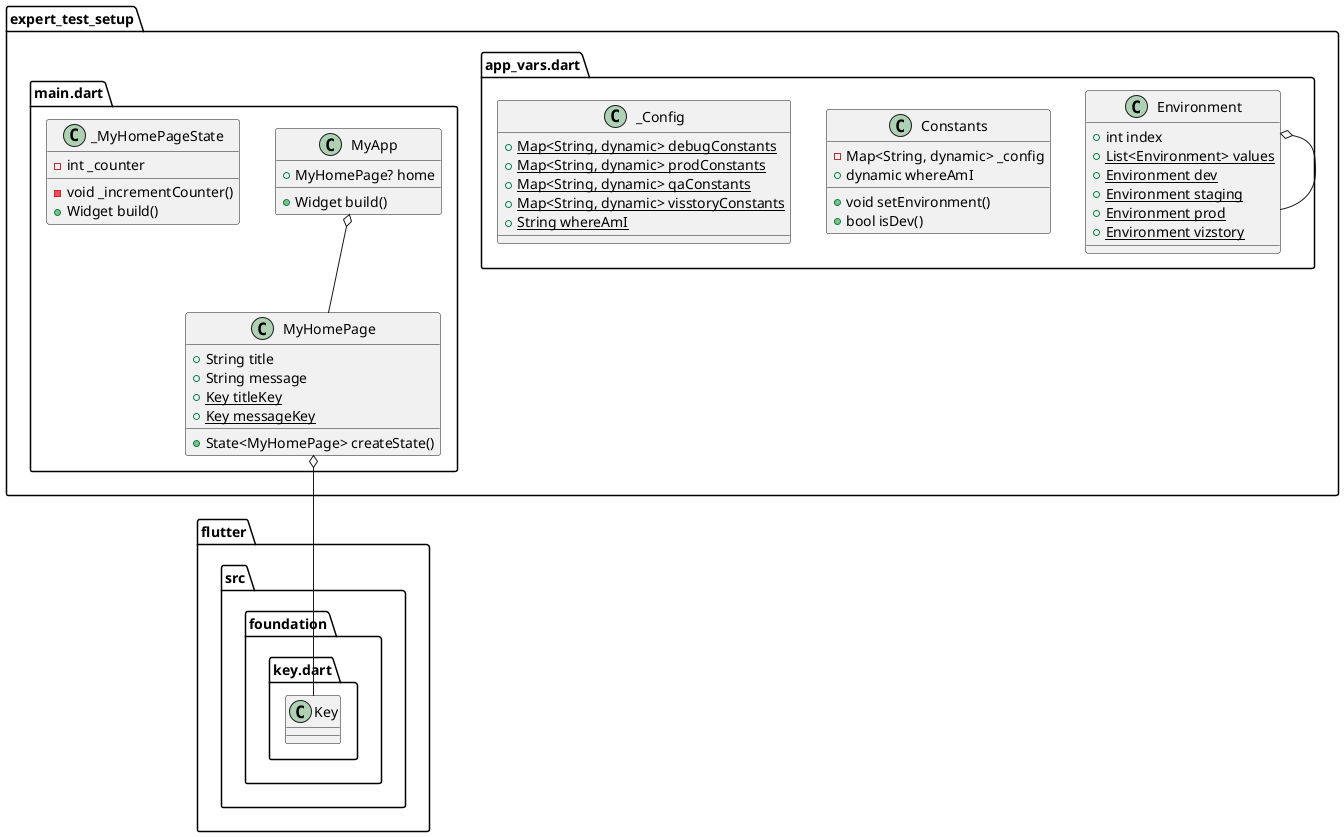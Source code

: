 @startuml
set namespaceSeparator ::

class "expert_test_setup::app_vars.dart::Environment" {
  +int index
  {static} +List<Environment> values
  {static} +Environment dev
  {static} +Environment staging
  {static} +Environment prod
  {static} +Environment vizstory
}

"expert_test_setup::app_vars.dart::Environment" o-- "expert_test_setup::app_vars.dart::Environment"

class "expert_test_setup::app_vars.dart::Constants" {
  -Map<String, dynamic> _config
  +dynamic whereAmI
  +void setEnvironment()
  +bool isDev()
}

class "expert_test_setup::app_vars.dart::_Config" {
  {static} +Map<String, dynamic> debugConstants
  {static} +Map<String, dynamic> prodConstants
  {static} +Map<String, dynamic> qaConstants
  {static} +Map<String, dynamic> visstoryConstants
  {static} +String whereAmI
}

class "expert_test_setup::main.dart::MyApp" {
  +MyHomePage? home
  +Widget build()
}

"expert_test_setup::main.dart::MyApp" o-- "expert_test_setup::main.dart::MyHomePage"

class "expert_test_setup::main.dart::MyHomePage" {
  +String title
  +String message
  {static} +Key titleKey
  {static} +Key messageKey
  +State<MyHomePage> createState()
}

"expert_test_setup::main.dart::MyHomePage" o-- "flutter::src::foundation::key.dart::Key"

class "expert_test_setup::main.dart::_MyHomePageState" {
  -int _counter
  -void _incrementCounter()
  +Widget build()
}


@enduml